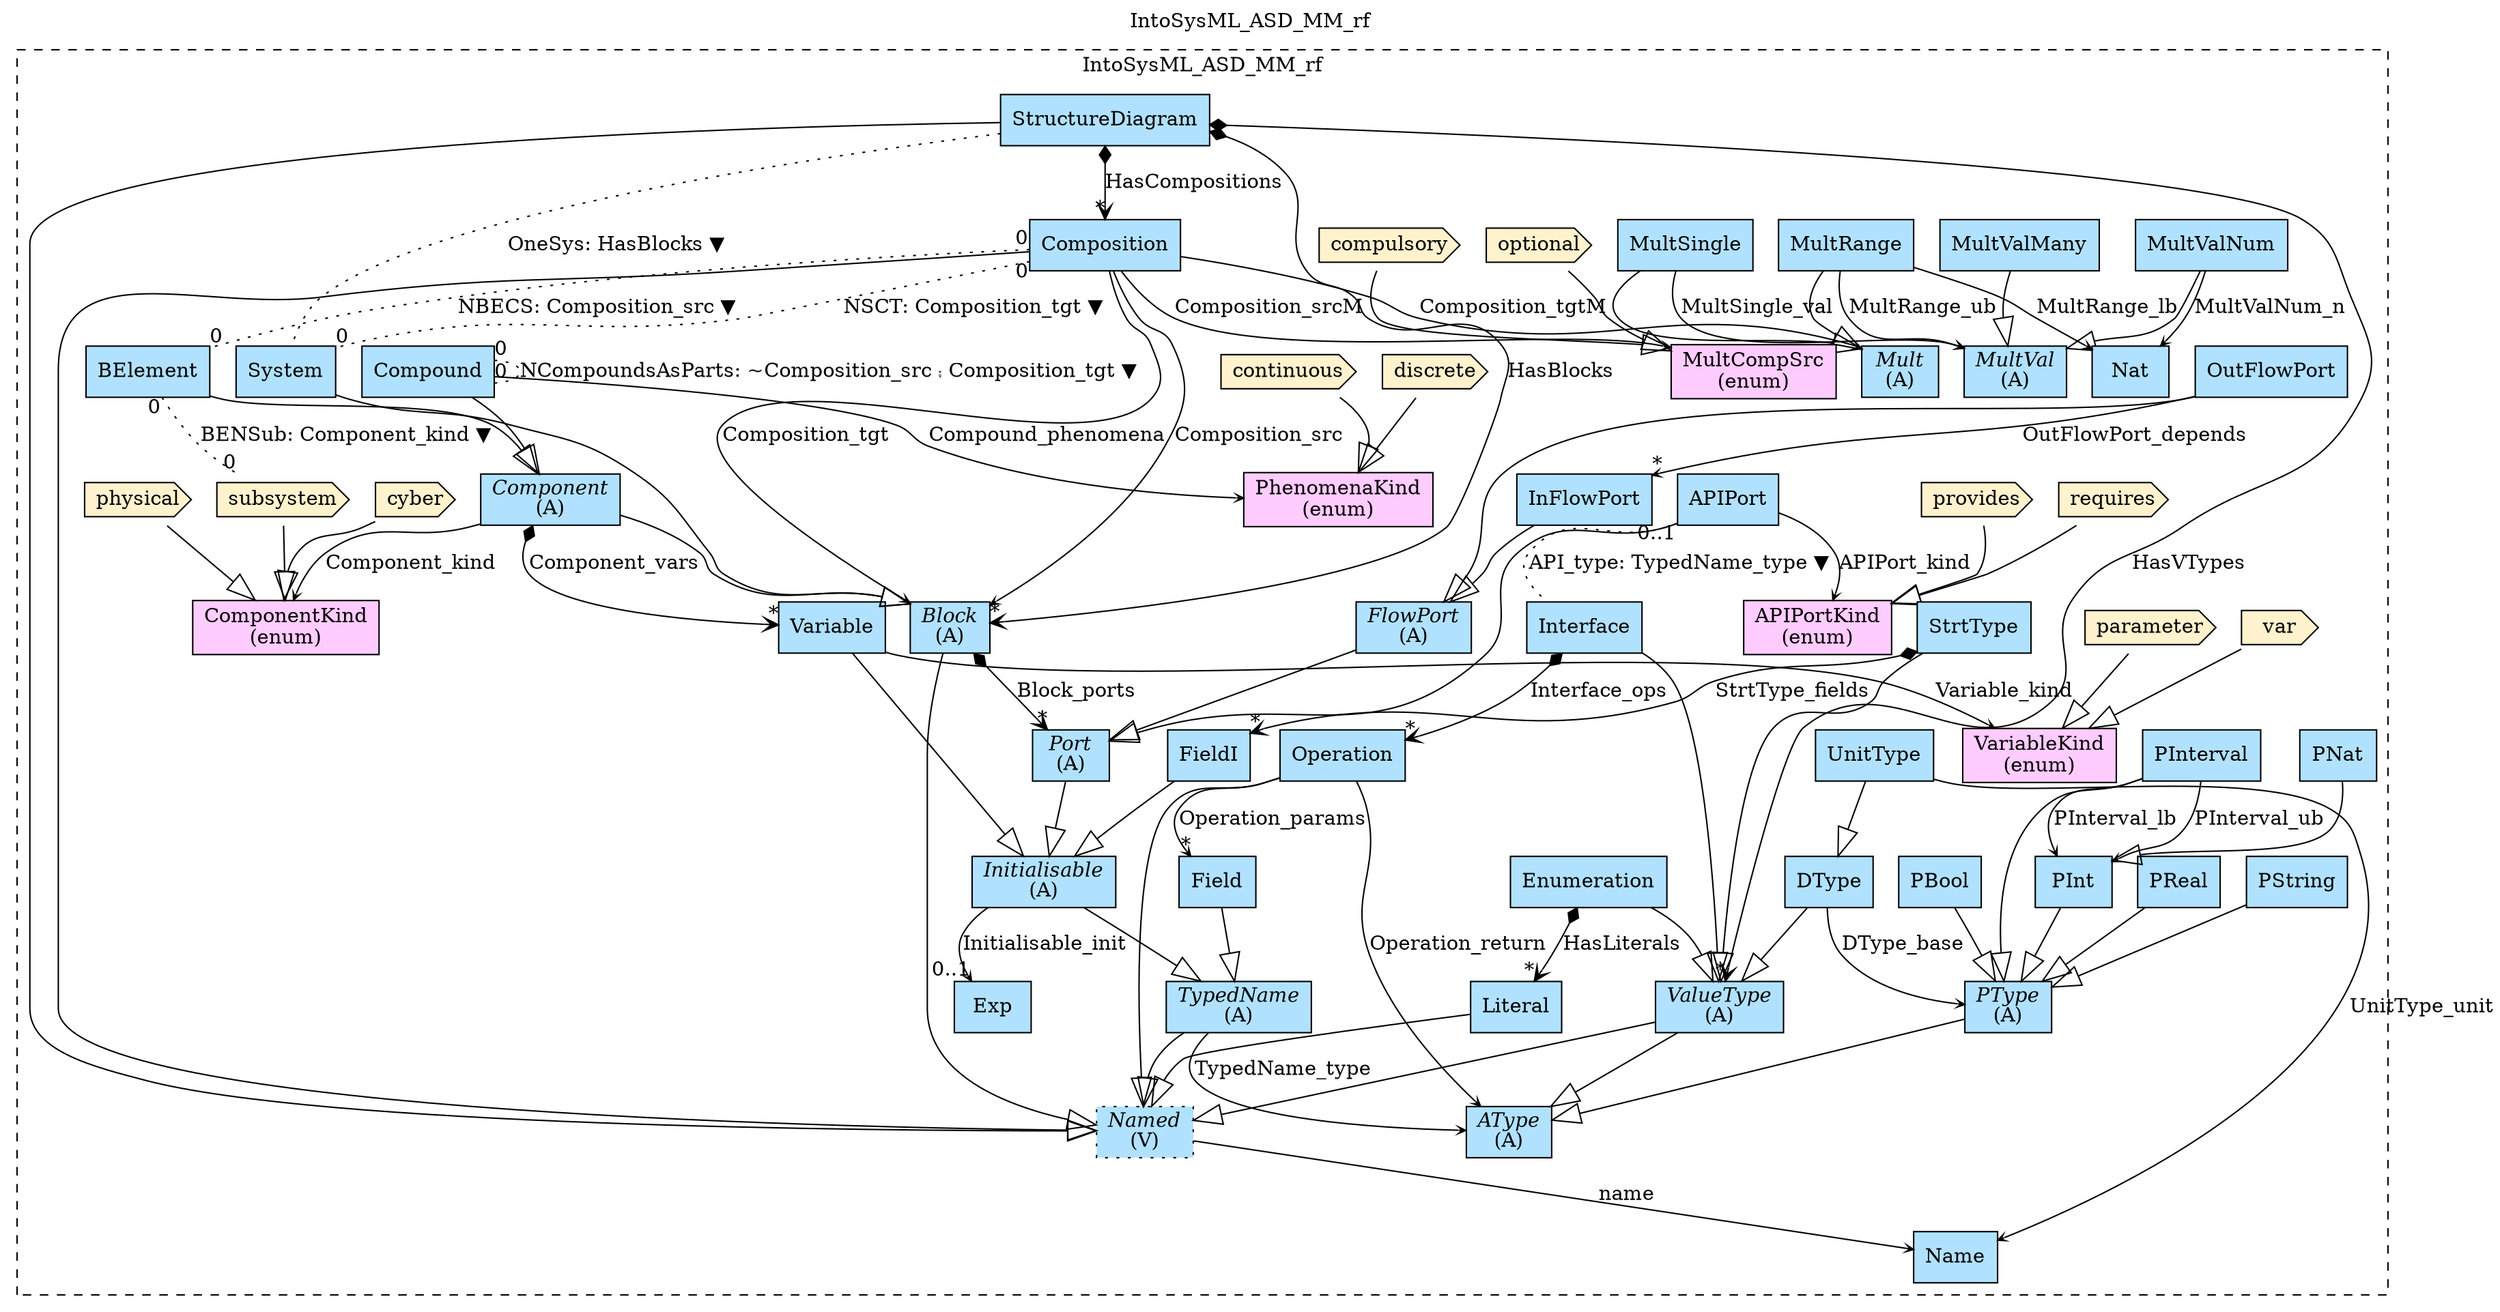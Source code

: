 digraph {graph[label=IntoSysML_ASD_MM_rf,labelloc=tl,labelfontsize=12];
subgraph cluster_IntoSysML_ASD_MM_rf{style=dashed;label=IntoSysML_ASD_MM_rf;
"PType"[shape=record,fillcolor=lightskyblue1,style = filled,label=<{<I>PType</I><br/>(A)}>];
"PInt"[shape=record,fillcolor=lightskyblue1,style = filled,label="PInt"];
"PReal"[shape=record,fillcolor=lightskyblue1,style = filled,label="PReal"];
"PInterval"[shape=record,fillcolor=lightskyblue1,style = filled,label="PInterval"];
"PNat"[shape=record,fillcolor=lightskyblue1,style = filled,label="PNat"];
"PBool"[shape=record,fillcolor=lightskyblue1,style = filled,label="PBool"];
"PString"[shape=record,fillcolor=lightskyblue1,style = filled,label="PString"];
"AType"[shape=record,fillcolor=lightskyblue1,style = filled,label=<{<I>AType</I><br/>(A)}>];
"TypedName"[shape=record,fillcolor=lightskyblue1,style = filled,label=<{<I>TypedName</I><br/>(A)}>];
"Initialisable"[shape=record,fillcolor=lightskyblue1,style = filled,label=<{<I>Initialisable</I><br/>(A)}>];
"Exp"[shape=record,fillcolor=lightskyblue1,style = filled,label="Exp"];
"Field"[shape=record,fillcolor=lightskyblue1,style = filled,label="Field"];
"FieldI"[shape=record,fillcolor=lightskyblue1,style = filled,label="FieldI"];
"Variable"[shape=record,fillcolor=lightskyblue1,style = filled,label="Variable"];
"VariableKind"[shape=record,fillcolor="#FFCCFF",style = filled,label="VariableKind\l(enum)"];
"Vvar"[shape=cds,fillcolor="#FFF2CC",style = filled,label="var"];
"Vparameter"[shape=cds,fillcolor="#FFF2CC",style = filled,label="parameter"];
"Port"[shape=record,fillcolor=lightskyblue1,style = filled,label=<{<I>Port</I><br/>(A)}>];
"FlowPort"[shape=record,fillcolor=lightskyblue1,style = filled,label=<{<I>FlowPort</I><br/>(A)}>];
"APIPort"[shape=record,fillcolor=lightskyblue1,style = filled,label="APIPort"];
"InFlowPort"[shape=record,fillcolor=lightskyblue1,style = filled,label="InFlowPort"];
"OutFlowPort"[shape=record,fillcolor=lightskyblue1,style = filled,label="OutFlowPort"];
"APIPortKind"[shape=record,fillcolor="#FFCCFF",style = filled,label="APIPortKind\l(enum)"];
"Vrequires"[shape=cds,fillcolor="#FFF2CC",style = filled,label="requires"];
"Vprovides"[shape=cds,fillcolor="#FFF2CC",style = filled,label="provides"];
"System"[shape=record,fillcolor=lightskyblue1,style = filled,label="System"];
"Component"[shape=record,fillcolor=lightskyblue1,style = filled,label=<{<I>Component</I><br/>(A)}>];
"Compound"[shape=record,fillcolor=lightskyblue1,style = filled,label="Compound"];
"BElement"[shape=record,fillcolor=lightskyblue1,style = filled,label="BElement"];
"ComponentKind"[shape=record,fillcolor="#FFCCFF",style = filled,label="ComponentKind\l(enum)"];
"Vcyber"[shape=cds,fillcolor="#FFF2CC",style = filled,label="cyber"];
"Vsubsystem"[shape=cds,fillcolor="#FFF2CC",style = filled,label="subsystem"];
"Vphysical"[shape=cds,fillcolor="#FFF2CC",style = filled,label="physical"];
"PhenomenaKind"[shape=record,fillcolor="#FFCCFF",style = filled,label="PhenomenaKind\l(enum)"];
"Vdiscrete"[shape=cds,fillcolor="#FFF2CC",style = filled,label="discrete"];
"Vcontinuous"[shape=cds,fillcolor="#FFF2CC",style = filled,label="continuous"];
"MultValMany"[shape=record,fillcolor=lightskyblue1,style = filled,label="MultValMany"];
"MultValNum"[shape=record,fillcolor=lightskyblue1,style = filled,label="MultValNum"];
"MultVal"[shape=record,fillcolor=lightskyblue1,style = filled,label=<{<I>MultVal</I><br/>(A)}>];
"Nat"[shape=record,fillcolor=lightskyblue1,style = filled,label="Nat"];
"MultRange"[shape=record,fillcolor=lightskyblue1,style = filled,label="MultRange"];
"MultSingle"[shape=record,fillcolor=lightskyblue1,style = filled,label="MultSingle"];
"Vcompulsory"[shape=cds,fillcolor="#FFF2CC",style = filled,label="compulsory"];
"Voptional"[shape=cds,fillcolor="#FFF2CC",style = filled,label="optional"];
"MultCompSrc"[shape=record,fillcolor="#FFCCFF",style = filled,label="MultCompSrc\l(enum)"];
"Mult"[shape=record,fillcolor=lightskyblue1,style = filled,label=<{<I>Mult</I><br/>(A)}>];
"Operation"[shape=record,fillcolor=lightskyblue1,style = filled,label="Operation"];
"Interface"[shape=record,fillcolor=lightskyblue1,style = filled,label="Interface"];
"StrtType"[shape=record,fillcolor=lightskyblue1,style = filled,label="StrtType"];
"Literal"[shape=record,fillcolor=lightskyblue1,style = filled,label="Literal"];
"Enumeration"[shape=record,fillcolor=lightskyblue1,style = filled,label="Enumeration"];
"UnitType"[shape=record,fillcolor=lightskyblue1,style = filled,label="UnitType"];
"DType"[shape=record,fillcolor=lightskyblue1,style = filled,label="DType"];
"Composition"[shape=record,fillcolor=lightskyblue1,style = filled,label="Composition"];
"ValueType"[shape=record,fillcolor=lightskyblue1,style = filled,label=<{<I>ValueType</I><br/>(A)}>];
"Block"[shape=record,fillcolor=lightskyblue1,style = filled,label=<{<I>Block</I><br/>(A)}>];
"StructureDiagram"[shape=record,fillcolor=lightskyblue1,style = filled,label="StructureDiagram"];
"Named"[shape=record,fillcolor=lightskyblue1,style ="filled,dotted",label=<{<I>Named</I><br/>(V)}>];
"Name"[shape=record,fillcolor=lightskyblue1,style = filled,label="Name"];

"Named"->"Name"[label="name",arrowhead=vee,headlabel="",arrowsize=.5];
"StructureDiagram"->"Block"[label="HasBlocks",arrowhead=vee,arrowtail=diamond,dir=both,headlabel="*"];
"StructureDiagram"->"ValueType"[label="HasVTypes",arrowhead=vee,arrowtail=diamond,dir=both,headlabel="*"];
"StructureDiagram"->"Composition"[label="HasCompositions",arrowhead=vee,arrowtail=diamond,dir=both,headlabel="*"];
"StructureDiagram"->"Named"[arrowhead=onormal,arrowsize=2.0];
"Block"->"Named"[arrowhead=onormal,arrowsize=2.0];
"ValueType"->"Named"[arrowhead=onormal,arrowsize=2.0];
"Composition"->"Named"[arrowhead=onormal,arrowsize=2.0];
"ValueType"->"AType"[arrowhead=onormal,arrowsize=2.0];
"DType"->"PType"[label="DType_base",arrowhead=vee,headlabel="",arrowsize=.5];
"DType"->"ValueType"[arrowhead=onormal,arrowsize=2.0];
"UnitType"->"DType"[arrowhead=onormal,arrowsize=2.0];
"UnitType"->"Name"[label="UnitType_unit",arrowhead=vee,headlabel="",arrowsize=.5];
"Enumeration"->"Literal"[label="HasLiterals",arrowhead=vee,arrowtail=diamond,dir=both,headlabel="*"];
"Enumeration"->"ValueType"[arrowhead=onormal,arrowsize=2.0];
"StrtType"->"ValueType"[arrowhead=onormal,arrowsize=2.0];
"Literal"->"Named"[arrowhead=onormal,arrowsize=2.0];
"StrtType"->"FieldI"[label="StrtType_fields",arrowhead=vee,arrowtail=diamond,dir=both,headlabel="*"];
"Interface"->"ValueType"[arrowhead=onormal,arrowsize=2.0];
"Operation"->"Named"[arrowhead=onormal,arrowsize=2.0];
"Interface"->"Operation"[label="Interface_ops",arrowhead=vee,arrowtail=diamond,dir=both,headlabel="*"];
"Operation"->"AType"[label="Operation_return",arrowhead=vee,headlabel="",arrowsize=.5];
"Operation"->"Field"[label="Operation_params",arrowhead=vee,headlabel="*",arrowsize=.5];
"Composition"->"Block"[label="Composition_src",arrowhead=vee,headlabel="",arrowsize=.5];
"Composition"->"Block"[label="Composition_tgt",arrowhead=vee,headlabel="",arrowsize=.5];
"Voptional"->"MultCompSrc"[arrowhead=onormal,arrowsize=2.0];
"Vcompulsory"->"MultCompSrc"[arrowhead=onormal,arrowsize=2.0];
"Composition"->"MultCompSrc"[label="Composition_srcM",arrowhead=vee,headlabel="",arrowsize=.5];
"Composition"->"Mult"[label="Composition_tgtM",arrowhead=vee,headlabel="",arrowsize=.5];
"MultSingle"->"Mult"[arrowhead=onormal,arrowsize=2.0];
"MultRange"->"Mult"[arrowhead=onormal,arrowsize=2.0];
"MultValNum"->"MultVal"[arrowhead=onormal,arrowsize=2.0];
"MultValMany"->"MultVal"[arrowhead=onormal,arrowsize=2.0];
"MultRange"->"Nat"[label="MultRange_lb",arrowhead=vee,headlabel="",arrowsize=.5];
"MultValNum"->"Nat"[label="MultValNum_n",arrowhead=vee,headlabel="",arrowsize=.5];
"MultSingle"->"MultVal"[label="MultSingle_val",arrowhead=vee,headlabel="",arrowsize=.5];
"MultRange"->"MultVal"[label="MultRange_ub",arrowhead=vee,headlabel="",arrowsize=.5];
"Compound"->"Compound"[label="NCompoundsAsParts: ~Composition_src ⨾ Composition_tgt ▼",dir=none,taillabel="0",headlabel="0",style=dotted];
"APIPort"->"Interface"[label="API_type: TypedName_type ▼",dir=none,taillabel="0..1",headlabel="",style=dotted];
"BElement"->"Vsubsystem"[label="BENSub: Component_kind ▼",dir=none,taillabel="0",headlabel="0",style=dotted];
"Composition"->"BElement"[label="NBECS: Composition_src ▼",dir=none,taillabel="0",headlabel="0",style=dotted];
"Composition"->"System"[label="NSCT: Composition_tgt ▼",dir=none,taillabel="0",headlabel="0",style=dotted];
"StructureDiagram"->"System"[label="OneSys: HasBlocks ▼",dir=none,taillabel="",headlabel="",style=dotted];
"Compound"->"PhenomenaKind"[label="Compound_phenomena",arrowhead=vee,headlabel="",arrowsize=.5];
"Vcontinuous"->"PhenomenaKind"[arrowhead=onormal,arrowsize=2.0];
"Vdiscrete"->"PhenomenaKind"[arrowhead=onormal,arrowsize=2.0];
"Component"->"ComponentKind"[label="Component_kind",arrowhead=vee,headlabel="",arrowsize=.5];
"Vphysical"->"ComponentKind"[arrowhead=onormal,arrowsize=2.0];
"Vsubsystem"->"ComponentKind"[arrowhead=onormal,arrowsize=2.0];
"Vcyber"->"ComponentKind"[arrowhead=onormal,arrowsize=2.0];
"BElement"->"Component"[arrowhead=onormal,arrowsize=2.0];
"Compound"->"Component"[arrowhead=onormal,arrowsize=2.0];
"Component"->"Variable"[label="Component_vars",arrowhead=vee,arrowtail=diamond,dir=both,headlabel="*"];
"Block"->"Port"[label="Block_ports",arrowhead=vee,arrowtail=diamond,dir=both,headlabel="*"];
"Component"->"Block"[arrowhead=onormal,arrowsize=2.0];
"System"->"Block"[arrowhead=onormal,arrowsize=2.0];
"OutFlowPort"->"InFlowPort"[label="OutFlowPort_depends",arrowhead=vee,headlabel="*",arrowsize=.5];
"OutFlowPort"->"FlowPort"[arrowhead=onormal,arrowsize=2.0];
"InFlowPort"->"FlowPort"[arrowhead=onormal,arrowsize=2.0];
"APIPort"->"Port"[arrowhead=onormal,arrowsize=2.0];
"FlowPort"->"Port"[arrowhead=onormal,arrowsize=2.0];
"Port"->"Initialisable"[arrowhead=onormal,arrowsize=2.0];
"APIPort"->"APIPortKind"[label="APIPort_kind",arrowhead=vee,headlabel="",arrowsize=.5];
"Vprovides"->"APIPortKind"[arrowhead=onormal,arrowsize=2.0];
"Vrequires"->"APIPortKind"[arrowhead=onormal,arrowsize=2.0];
"Variable"->"Initialisable"[arrowhead=onormal,arrowsize=2.0];
"FieldI"->"Initialisable"[arrowhead=onormal,arrowsize=2.0];
"Initialisable"->"TypedName"[arrowhead=onormal,arrowsize=2.0];
"Field"->"TypedName"[arrowhead=onormal,arrowsize=2.0];
"TypedName"->"Named"[arrowhead=onormal,arrowsize=2.0];
"Initialisable"->"Exp"[label="Initialisable_init",arrowhead=vee,headlabel="0..1",arrowsize=.5];
"TypedName"->"AType"[label="TypedName_type",arrowhead=vee,headlabel="",arrowsize=.5];
"Variable"->"VariableKind"[label="Variable_kind",arrowhead=vee,headlabel="",arrowsize=.5];
"Vparameter"->"VariableKind"[arrowhead=onormal,arrowsize=2.0];
"Vvar"->"VariableKind"[arrowhead=onormal,arrowsize=2.0];
"PType"->"AType"[arrowhead=onormal,arrowsize=2.0];
"PInterval"->"PInt"[label="PInterval_ub",arrowhead=vee,headlabel="",arrowsize=.5];
"PInterval"->"PInt"[label="PInterval_lb",arrowhead=vee,headlabel="",arrowsize=.5];
"PString"->"PType"[arrowhead=onormal,arrowsize=2.0];
"PBool"->"PType"[arrowhead=onormal,arrowsize=2.0];
"PInterval"->"PType"[arrowhead=onormal,arrowsize=2.0];
"PReal"->"PType"[arrowhead=onormal,arrowsize=2.0];
"PInt"->"PType"[arrowhead=onormal,arrowsize=2.0];
"PNat"->"PInt"[arrowhead=onormal,arrowsize=2.0];

}
}